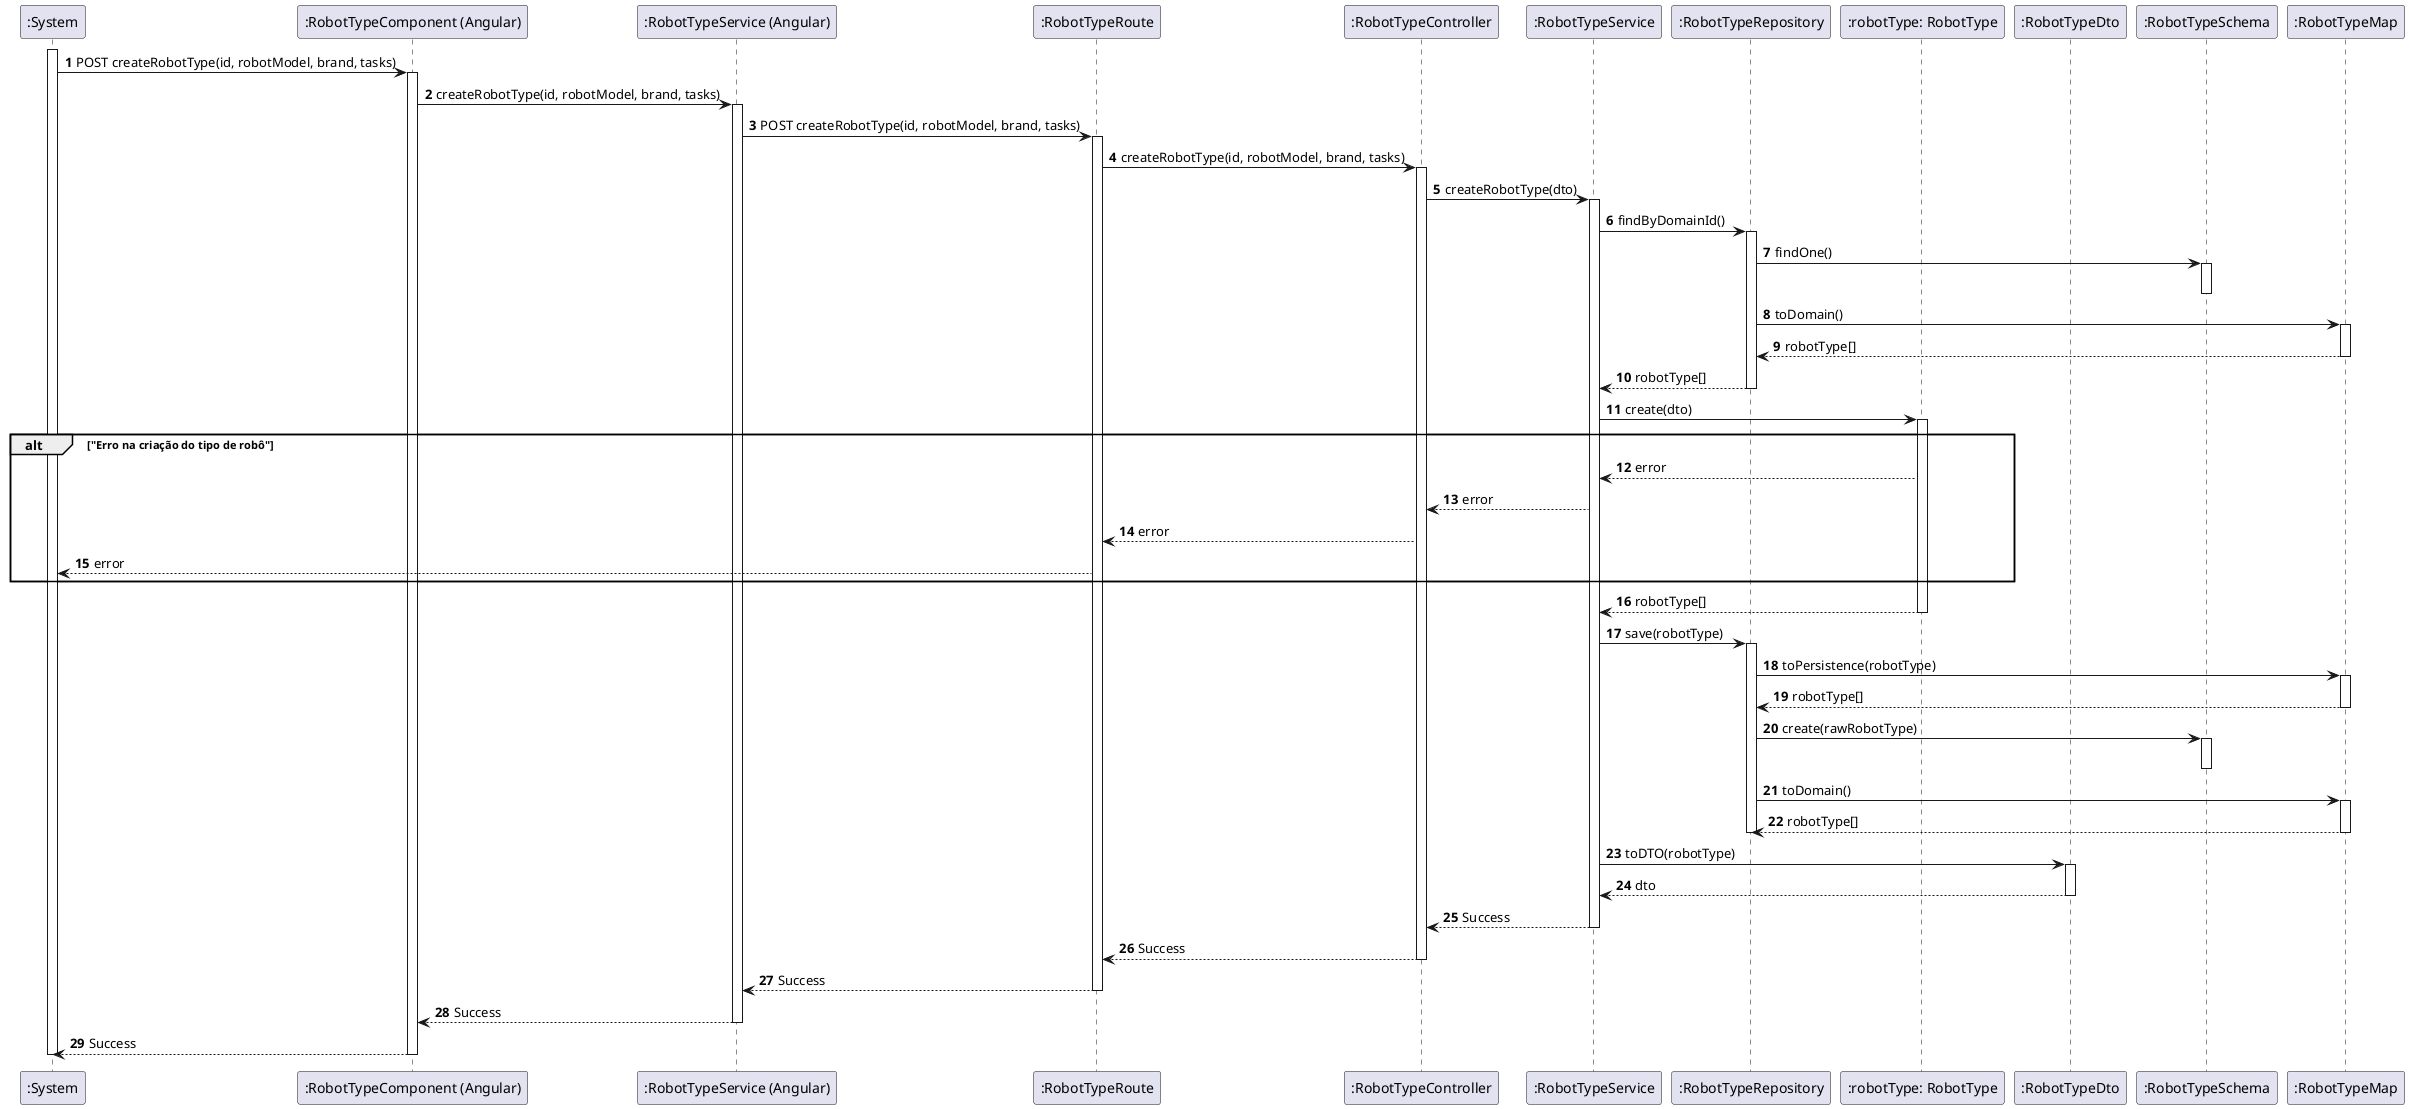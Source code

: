 @startuml
autonumber

participant ":System" as SY
participant ":RobotTypeComponent (Angular)" as RC
participant ":RobotTypeService (Angular)" as RS

participant ":RobotTypeRoute" as RT
participant ":RobotTypeController" as CTRL
participant ":RobotTypeService" as SERV
participant ":RobotTypeRepository" as REPO
participant ":robotType: RobotType" as ROBOTTYPE
participant ":RobotTypeDto" as DTO
participant ":RobotTypeSchema" as SCHEMA
participant ":RobotTypeMap" as MAP

activate SY
SY -> RC : POST createRobotType(id, robotModel, brand, tasks)
activate RC
RC -> RS : createRobotType(id, robotModel, brand, tasks)
activate RS
RS -> RT : POST createRobotType(id, robotModel, brand, tasks)
activate RT
RT -> CTRL : createRobotType(id, robotModel, brand, tasks)
activate CTRL
CTRL -> SERV : createRobotType(dto)
activate SERV
SERV -> REPO : findByDomainId()
activate REPO
REPO -> SCHEMA : findOne()
activate SCHEMA
deactivate SCHEMA
REPO -> MAP : toDomain()
activate MAP
MAP --> REPO : robotType[]
deactivate MAP
REPO --> SERV : robotType[]
deactivate REPO
SERV -> ROBOTTYPE : create(dto)
activate ROBOTTYPE
alt "Erro na criação do tipo de robô"
ROBOTTYPE --> SERV : error
SERV --> CTRL : error
CTRL --> RT : error
RT --> SY : error
end
ROBOTTYPE --> SERV : robotType[]
deactivate ROBOTTYPE
SERV -> REPO : save(robotType)
activate REPO
REPO -> MAP : toPersistence(robotType)
activate MAP
MAP --> REPO : robotType[]
deactivate MAP
REPO -> SCHEMA : create(rawRobotType)
activate SCHEMA
deactivate SCHEMA
REPO -> MAP : toDomain()
activate MAP
MAP --> REPO : robotType[]
deactivate MAP
deactivate REPO
SERV -> DTO : toDTO(robotType)
activate DTO
DTO --> SERV : dto
deactivate DTO
SERV --> CTRL : Success
deactivate SERV
CTRL --> RT :Success
deactivate CTRL
RT --> RS : Success 
deactivate RT
RS --> RC : Success
deactivate RS
RC --> SY : Success
deactivate RC
deactivate SY

@enduml
